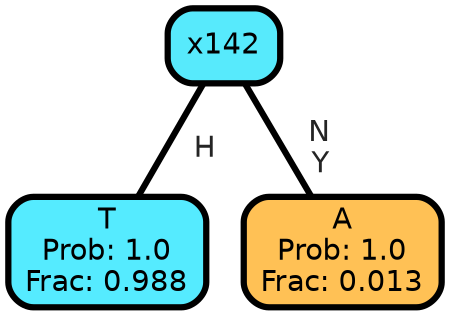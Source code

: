 graph Tree {
node [shape=box, style="filled, rounded",color="black",penwidth="3",fontcolor="black",                 fontname=helvetica] ;
graph [ranksep="0 equally", splines=straight,                 bgcolor=transparent, dpi=200] ;
edge [fontname=helvetica, fontweight=bold,fontcolor=grey14,color=black] ;
0 [label="T
Prob: 1.0
Frac: 0.988", fillcolor="#55ebff"] ;
1 [label="x142", fillcolor="#57eafc"] ;
2 [label="A
Prob: 1.0
Frac: 0.013", fillcolor="#ffc155"] ;
1 -- 0 [label=" H",penwidth=3] ;
1 -- 2 [label=" N\n Y",penwidth=3] ;
{rank = same;}}